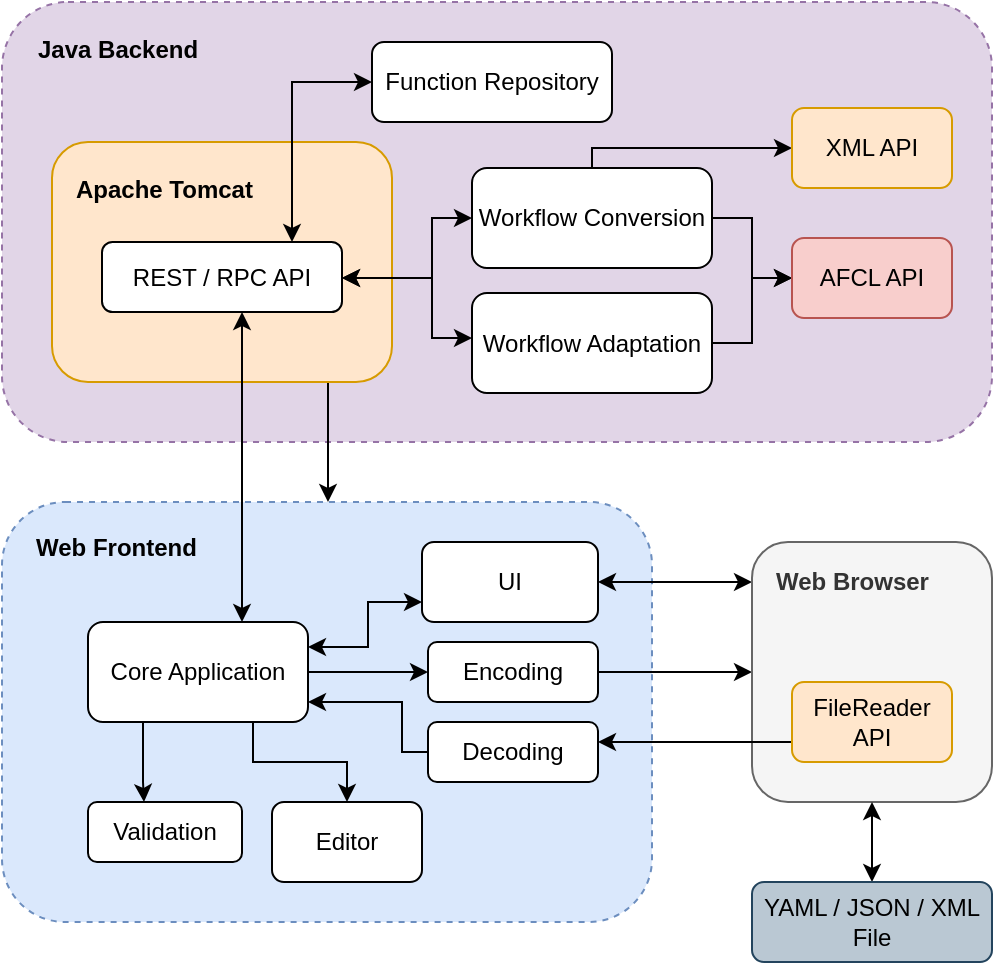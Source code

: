<mxfile version="12.9.10" type="device"><diagram id="1hadFn3B-y1p5D5jyKdY" name="Page-1"><mxGraphModel dx="1000" dy="761" grid="1" gridSize="10" guides="1" tooltips="1" connect="1" arrows="1" fold="1" page="1" pageScale="1" pageWidth="850" pageHeight="1100" math="0" shadow="0"><root><mxCell id="0"/><mxCell id="1" parent="0"/><mxCell id="Xk7BpSWEFBQR5Jk7DCrB-16" value="Web Frontend" style="rounded=1;whiteSpace=wrap;html=1;align=left;dashed=1;verticalAlign=top;spacingLeft=6;spacing=11;fontStyle=1;fillColor=#dae8fc;strokeColor=#6c8ebf;" vertex="1" parent="1"><mxGeometry x="40" y="290" width="325" height="210" as="geometry"/></mxCell><mxCell id="Xk7BpSWEFBQR5Jk7DCrB-15" value="Java Backend" style="rounded=1;whiteSpace=wrap;html=1;align=left;dashed=1;verticalAlign=top;spacingLeft=6;spacing=12;fontStyle=1;fillColor=#e1d5e7;strokeColor=#9673a6;" vertex="1" parent="1"><mxGeometry x="40" y="40" width="495" height="220" as="geometry"/></mxCell><mxCell id="Xk7BpSWEFBQR5Jk7DCrB-20" style="edgeStyle=orthogonalEdgeStyle;rounded=0;orthogonalLoop=1;jettySize=auto;html=1;startArrow=none;startFill=0;" edge="1" parent="1" source="Xk7BpSWEFBQR5Jk7DCrB-1" target="Xk7BpSWEFBQR5Jk7DCrB-16"><mxGeometry relative="1" as="geometry"><Array as="points"><mxPoint x="203" y="260"/><mxPoint x="203" y="260"/></Array></mxGeometry></mxCell><mxCell id="Xk7BpSWEFBQR5Jk7DCrB-1" value="&lt;div&gt;&lt;b&gt;Apache Tomcat&lt;br&gt;&lt;/b&gt;&lt;/div&gt;" style="rounded=1;whiteSpace=wrap;html=1;fillColor=#ffe6cc;strokeColor=#d79b00;align=left;verticalAlign=top;labelPosition=center;verticalLabelPosition=middle;spacingTop=0;spacing=12;" vertex="1" parent="1"><mxGeometry x="65" y="110" width="170" height="120" as="geometry"/></mxCell><mxCell id="Xk7BpSWEFBQR5Jk7DCrB-41" style="edgeStyle=orthogonalEdgeStyle;rounded=0;orthogonalLoop=1;jettySize=auto;html=1;startArrow=none;startFill=0;" edge="1" parent="1" source="Xk7BpSWEFBQR5Jk7DCrB-8" target="Xk7BpSWEFBQR5Jk7DCrB-33"><mxGeometry relative="1" as="geometry"><Array as="points"><mxPoint x="220" y="375"/><mxPoint x="220" y="375"/></Array></mxGeometry></mxCell><mxCell id="Xk7BpSWEFBQR5Jk7DCrB-45" style="edgeStyle=orthogonalEdgeStyle;rounded=0;orthogonalLoop=1;jettySize=auto;html=1;exitX=1;exitY=0.25;exitDx=0;exitDy=0;startArrow=classic;startFill=1;" edge="1" parent="1" source="Xk7BpSWEFBQR5Jk7DCrB-8" target="Xk7BpSWEFBQR5Jk7DCrB-37"><mxGeometry relative="1" as="geometry"><Array as="points"><mxPoint x="223" y="363"/><mxPoint x="223" y="340"/></Array></mxGeometry></mxCell><mxCell id="Xk7BpSWEFBQR5Jk7DCrB-61" style="edgeStyle=orthogonalEdgeStyle;rounded=0;orthogonalLoop=1;jettySize=auto;html=1;startArrow=classic;startFill=1;endArrow=none;endFill=0;" edge="1" parent="1" source="Xk7BpSWEFBQR5Jk7DCrB-8" target="Xk7BpSWEFBQR5Jk7DCrB-34"><mxGeometry relative="1" as="geometry"><Array as="points"><mxPoint x="240" y="390"/><mxPoint x="240" y="415"/></Array></mxGeometry></mxCell><mxCell id="Xk7BpSWEFBQR5Jk7DCrB-66" style="edgeStyle=orthogonalEdgeStyle;rounded=0;orthogonalLoop=1;jettySize=auto;html=1;exitX=0.25;exitY=1;exitDx=0;exitDy=0;startArrow=none;startFill=0;endArrow=classic;endFill=1;" edge="1" parent="1" source="Xk7BpSWEFBQR5Jk7DCrB-8" target="Xk7BpSWEFBQR5Jk7DCrB-64"><mxGeometry relative="1" as="geometry"><Array as="points"><mxPoint x="111" y="430"/><mxPoint x="111" y="430"/></Array></mxGeometry></mxCell><mxCell id="Xk7BpSWEFBQR5Jk7DCrB-67" style="edgeStyle=orthogonalEdgeStyle;rounded=0;orthogonalLoop=1;jettySize=auto;html=1;exitX=0.75;exitY=1;exitDx=0;exitDy=0;startArrow=none;startFill=0;endArrow=classic;endFill=1;" edge="1" parent="1" source="Xk7BpSWEFBQR5Jk7DCrB-8" target="Xk7BpSWEFBQR5Jk7DCrB-65"><mxGeometry relative="1" as="geometry"/></mxCell><mxCell id="Xk7BpSWEFBQR5Jk7DCrB-8" value="Core Application" style="rounded=1;whiteSpace=wrap;html=1;" vertex="1" parent="1"><mxGeometry x="83" y="350" width="110" height="50" as="geometry"/></mxCell><mxCell id="Xk7BpSWEFBQR5Jk7DCrB-22" style="edgeStyle=orthogonalEdgeStyle;rounded=0;orthogonalLoop=1;jettySize=auto;html=1;startArrow=classic;startFill=1;" edge="1" parent="1" source="Xk7BpSWEFBQR5Jk7DCrB-9" target="Xk7BpSWEFBQR5Jk7DCrB-8"><mxGeometry relative="1" as="geometry"><mxPoint x="150" y="325" as="targetPoint"/><Array as="points"><mxPoint x="160" y="280"/><mxPoint x="160" y="280"/></Array></mxGeometry></mxCell><mxCell id="Xk7BpSWEFBQR5Jk7DCrB-32" style="edgeStyle=orthogonalEdgeStyle;rounded=0;orthogonalLoop=1;jettySize=auto;html=1;startArrow=classic;startFill=1;" edge="1" parent="1" source="Xk7BpSWEFBQR5Jk7DCrB-9" target="Xk7BpSWEFBQR5Jk7DCrB-31"><mxGeometry relative="1" as="geometry"><Array as="points"><mxPoint x="185" y="80"/></Array></mxGeometry></mxCell><mxCell id="Xk7BpSWEFBQR5Jk7DCrB-9" value="REST / RPC API" style="rounded=1;whiteSpace=wrap;html=1;" vertex="1" parent="1"><mxGeometry x="90" y="160" width="120" height="35" as="geometry"/></mxCell><mxCell id="Xk7BpSWEFBQR5Jk7DCrB-26" style="edgeStyle=orthogonalEdgeStyle;rounded=0;orthogonalLoop=1;jettySize=auto;html=1;startArrow=none;startFill=0;" edge="1" parent="1" source="Xk7BpSWEFBQR5Jk7DCrB-10" target="Xk7BpSWEFBQR5Jk7DCrB-38"><mxGeometry relative="1" as="geometry"><Array as="points"><mxPoint x="335" y="113"/></Array></mxGeometry></mxCell><mxCell id="Xk7BpSWEFBQR5Jk7DCrB-28" style="edgeStyle=orthogonalEdgeStyle;rounded=0;orthogonalLoop=1;jettySize=auto;html=1;startArrow=classic;startFill=1;" edge="1" parent="1" source="Xk7BpSWEFBQR5Jk7DCrB-10" target="Xk7BpSWEFBQR5Jk7DCrB-9"><mxGeometry relative="1" as="geometry"><Array as="points"><mxPoint x="255" y="148"/><mxPoint x="255" y="178"/></Array></mxGeometry></mxCell><mxCell id="Xk7BpSWEFBQR5Jk7DCrB-39" style="edgeStyle=orthogonalEdgeStyle;rounded=0;orthogonalLoop=1;jettySize=auto;html=1;startArrow=none;startFill=0;exitX=1;exitY=0.5;exitDx=0;exitDy=0;" edge="1" parent="1" source="Xk7BpSWEFBQR5Jk7DCrB-10" target="Xk7BpSWEFBQR5Jk7DCrB-24"><mxGeometry relative="1" as="geometry"><Array as="points"><mxPoint x="415" y="148"/><mxPoint x="415" y="178"/></Array></mxGeometry></mxCell><mxCell id="Xk7BpSWEFBQR5Jk7DCrB-10" value="Workflow Conversion " style="rounded=1;whiteSpace=wrap;html=1;align=center;labelPosition=center;verticalLabelPosition=middle;verticalAlign=middle;" vertex="1" parent="1"><mxGeometry x="275" y="123" width="120" height="50" as="geometry"/></mxCell><mxCell id="Xk7BpSWEFBQR5Jk7DCrB-27" style="edgeStyle=orthogonalEdgeStyle;rounded=0;orthogonalLoop=1;jettySize=auto;html=1;exitX=1;exitY=0.5;exitDx=0;exitDy=0;startArrow=none;startFill=0;" edge="1" parent="1" source="Xk7BpSWEFBQR5Jk7DCrB-11" target="Xk7BpSWEFBQR5Jk7DCrB-24"><mxGeometry relative="1" as="geometry"><Array as="points"><mxPoint x="415" y="211"/></Array></mxGeometry></mxCell><mxCell id="Xk7BpSWEFBQR5Jk7DCrB-29" style="edgeStyle=orthogonalEdgeStyle;rounded=0;orthogonalLoop=1;jettySize=auto;html=1;startArrow=classic;startFill=1;" edge="1" parent="1" source="Xk7BpSWEFBQR5Jk7DCrB-11" target="Xk7BpSWEFBQR5Jk7DCrB-9"><mxGeometry relative="1" as="geometry"><mxPoint x="255" y="208" as="sourcePoint"/><Array as="points"><mxPoint x="255" y="208"/><mxPoint x="255" y="178"/></Array></mxGeometry></mxCell><mxCell id="Xk7BpSWEFBQR5Jk7DCrB-11" value="Workflow Adaptation" style="rounded=1;whiteSpace=wrap;html=1;align=center;labelPosition=center;verticalLabelPosition=middle;verticalAlign=middle;" vertex="1" parent="1"><mxGeometry x="275" y="185.5" width="120" height="50" as="geometry"/></mxCell><mxCell id="Xk7BpSWEFBQR5Jk7DCrB-24" value="AFCL API" style="rounded=1;whiteSpace=wrap;html=1;align=center;labelPosition=center;verticalLabelPosition=middle;verticalAlign=middle;fillColor=#f8cecc;strokeColor=#b85450;" vertex="1" parent="1"><mxGeometry x="435" y="158" width="80" height="40" as="geometry"/></mxCell><mxCell id="Xk7BpSWEFBQR5Jk7DCrB-31" value="Function Repository" style="rounded=1;whiteSpace=wrap;html=1;align=center;labelPosition=center;verticalLabelPosition=middle;verticalAlign=middle;" vertex="1" parent="1"><mxGeometry x="225" y="60" width="120" height="40" as="geometry"/></mxCell><mxCell id="Xk7BpSWEFBQR5Jk7DCrB-60" style="edgeStyle=orthogonalEdgeStyle;rounded=0;orthogonalLoop=1;jettySize=auto;html=1;exitX=1;exitY=0.5;exitDx=0;exitDy=0;startArrow=none;startFill=0;endArrow=classic;endFill=1;" edge="1" parent="1" source="Xk7BpSWEFBQR5Jk7DCrB-33" target="Xk7BpSWEFBQR5Jk7DCrB-42"><mxGeometry relative="1" as="geometry"><Array as="points"><mxPoint x="380" y="375"/><mxPoint x="380" y="375"/></Array></mxGeometry></mxCell><mxCell id="Xk7BpSWEFBQR5Jk7DCrB-33" value="Encoding" style="rounded=1;whiteSpace=wrap;html=1;" vertex="1" parent="1"><mxGeometry x="253" y="360" width="85" height="30" as="geometry"/></mxCell><mxCell id="Xk7BpSWEFBQR5Jk7DCrB-34" value="Decoding" style="rounded=1;whiteSpace=wrap;html=1;" vertex="1" parent="1"><mxGeometry x="253" y="400" width="85" height="30" as="geometry"/></mxCell><mxCell id="Xk7BpSWEFBQR5Jk7DCrB-43" style="edgeStyle=orthogonalEdgeStyle;rounded=0;orthogonalLoop=1;jettySize=auto;html=1;startArrow=classic;startFill=1;" edge="1" parent="1" source="Xk7BpSWEFBQR5Jk7DCrB-37" target="Xk7BpSWEFBQR5Jk7DCrB-42"><mxGeometry relative="1" as="geometry"><Array as="points"><mxPoint x="400" y="330"/><mxPoint x="400" y="330"/></Array></mxGeometry></mxCell><mxCell id="Xk7BpSWEFBQR5Jk7DCrB-37" value="UI" style="rounded=1;whiteSpace=wrap;html=1;" vertex="1" parent="1"><mxGeometry x="250" y="310" width="88" height="40" as="geometry"/></mxCell><mxCell id="Xk7BpSWEFBQR5Jk7DCrB-38" value="XML API" style="rounded=1;whiteSpace=wrap;html=1;align=center;labelPosition=center;verticalLabelPosition=middle;verticalAlign=middle;fillColor=#ffe6cc;strokeColor=#d79b00;" vertex="1" parent="1"><mxGeometry x="435" y="93" width="80" height="40" as="geometry"/></mxCell><mxCell id="Xk7BpSWEFBQR5Jk7DCrB-42" value="Web Browser" style="rounded=1;whiteSpace=wrap;html=1;align=left;fillColor=#f5f5f5;strokeColor=#666666;fontColor=#333333;verticalAlign=top;fontStyle=1;spacingLeft=4;spacing=8;" vertex="1" parent="1"><mxGeometry x="415" y="310" width="120" height="130" as="geometry"/></mxCell><mxCell id="Xk7BpSWEFBQR5Jk7DCrB-47" style="edgeStyle=orthogonalEdgeStyle;rounded=0;orthogonalLoop=1;jettySize=auto;html=1;startArrow=none;startFill=0;" edge="1" parent="1" source="Xk7BpSWEFBQR5Jk7DCrB-46" target="Xk7BpSWEFBQR5Jk7DCrB-34"><mxGeometry relative="1" as="geometry"><Array as="points"><mxPoint x="410" y="410"/><mxPoint x="410" y="410"/></Array></mxGeometry></mxCell><mxCell id="Xk7BpSWEFBQR5Jk7DCrB-46" value="FileReader API" style="rounded=1;whiteSpace=wrap;html=1;align=center;labelPosition=center;verticalLabelPosition=middle;verticalAlign=middle;fillColor=#ffe6cc;strokeColor=#d79b00;" vertex="1" parent="1"><mxGeometry x="435" y="380" width="80" height="40" as="geometry"/></mxCell><mxCell id="Xk7BpSWEFBQR5Jk7DCrB-50" style="edgeStyle=orthogonalEdgeStyle;rounded=0;orthogonalLoop=1;jettySize=auto;html=1;exitX=0.5;exitY=0;exitDx=0;exitDy=0;entryX=0.5;entryY=1;entryDx=0;entryDy=0;startArrow=classic;startFill=1;" edge="1" parent="1" source="Xk7BpSWEFBQR5Jk7DCrB-48" target="Xk7BpSWEFBQR5Jk7DCrB-42"><mxGeometry relative="1" as="geometry"/></mxCell><mxCell id="Xk7BpSWEFBQR5Jk7DCrB-48" value="&lt;div&gt;YAML / JSON / XML File&lt;br&gt;&lt;/div&gt;" style="rounded=1;whiteSpace=wrap;html=1;align=center;fillColor=#bac8d3;strokeColor=#23445d;" vertex="1" parent="1"><mxGeometry x="415" y="480" width="120" height="40" as="geometry"/></mxCell><mxCell id="Xk7BpSWEFBQR5Jk7DCrB-64" value="Validation" style="rounded=1;whiteSpace=wrap;html=1;" vertex="1" parent="1"><mxGeometry x="83" y="440" width="77" height="30" as="geometry"/></mxCell><mxCell id="Xk7BpSWEFBQR5Jk7DCrB-65" value="Editor" style="rounded=1;whiteSpace=wrap;html=1;" vertex="1" parent="1"><mxGeometry x="175" y="440" width="75" height="40" as="geometry"/></mxCell></root></mxGraphModel></diagram></mxfile>